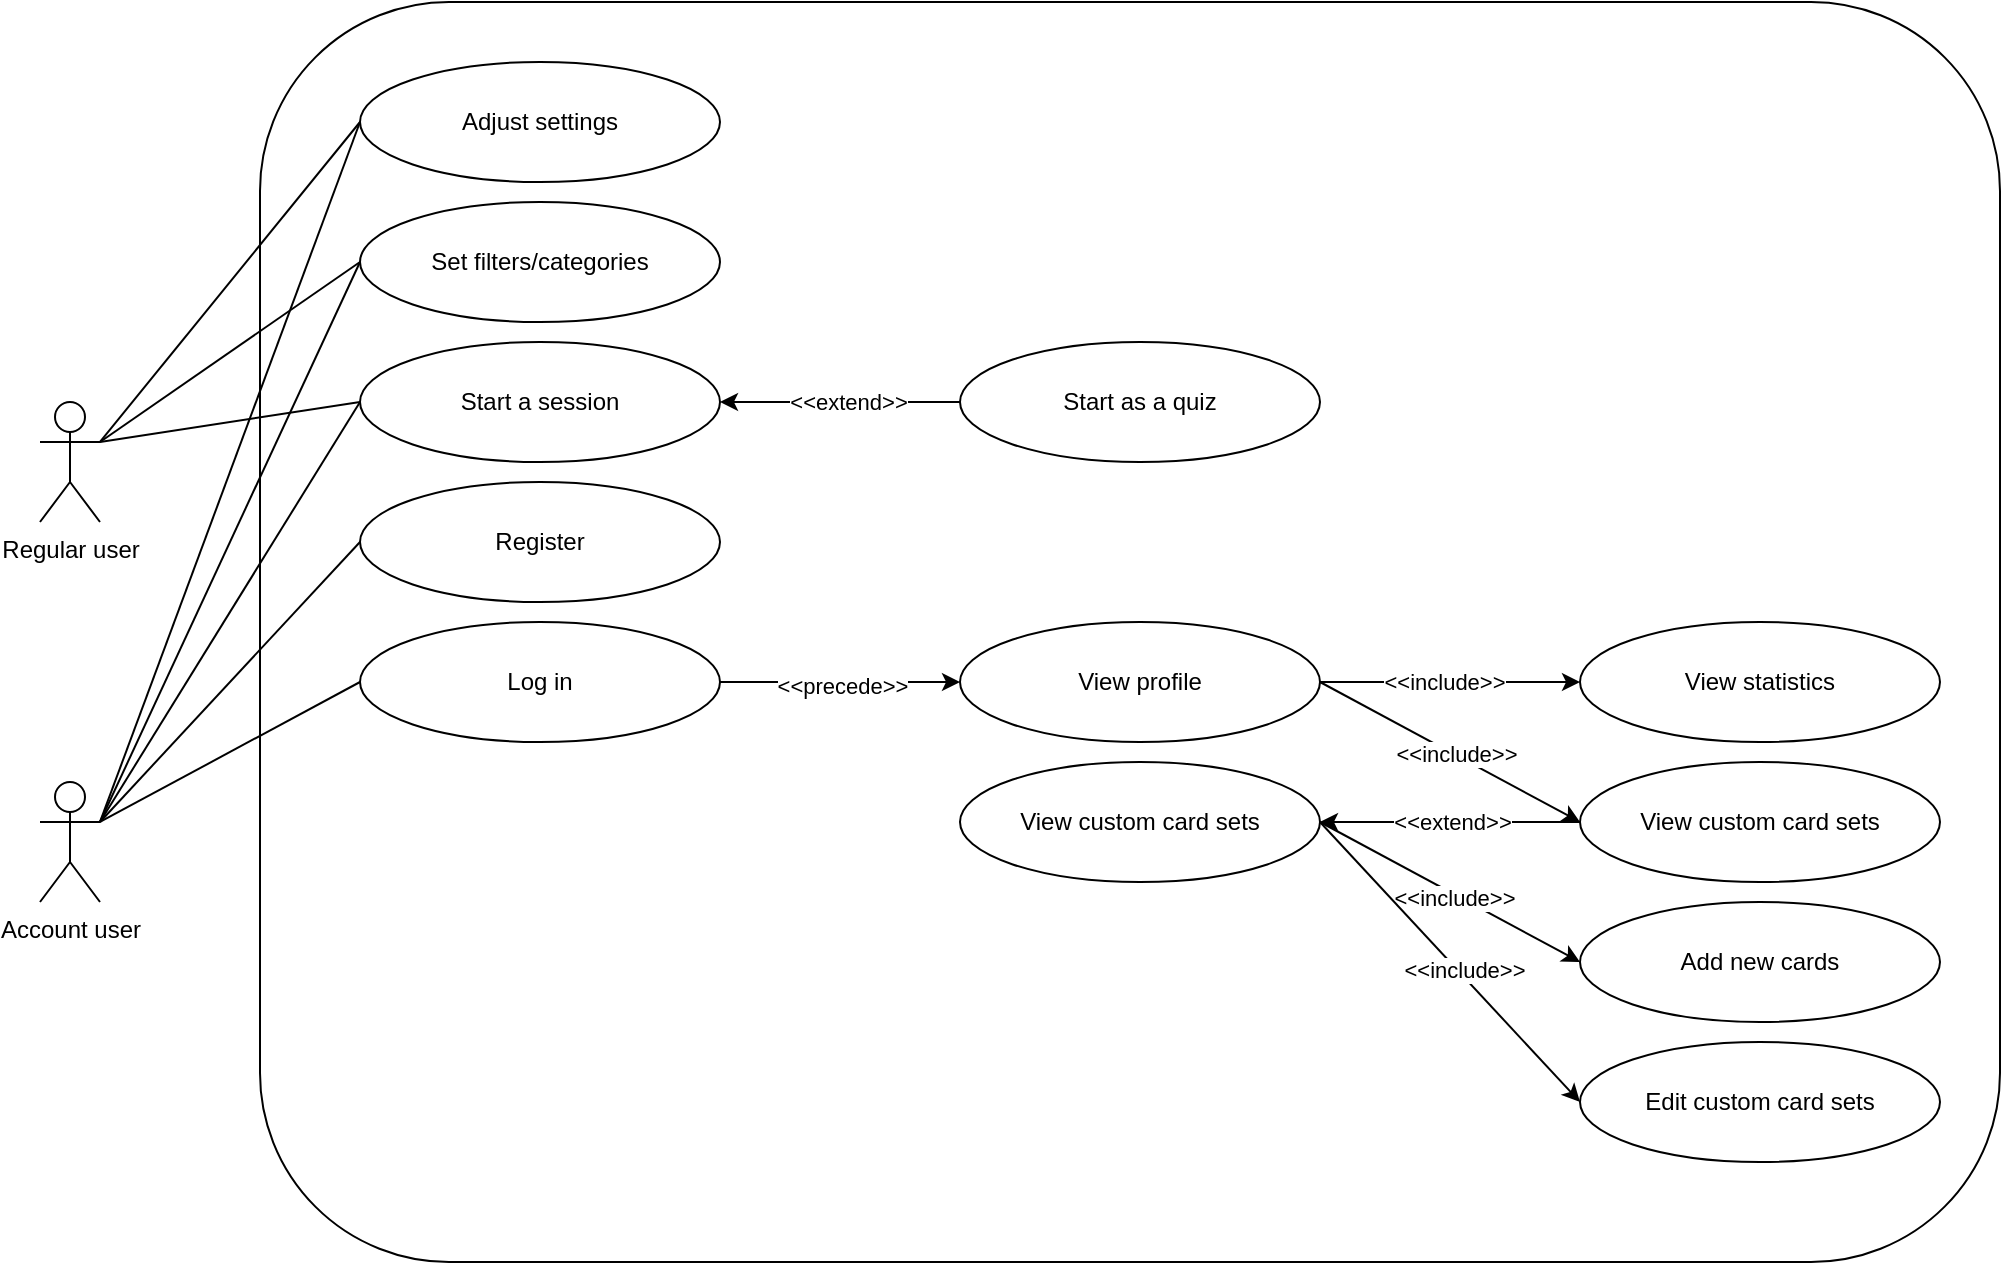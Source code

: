<mxfile version="21.0.2" type="github">
  <diagram name="Page-1" id="3Ho3lMDQayWG8T5b9iDX">
    <mxGraphModel dx="986" dy="1642" grid="1" gridSize="10" guides="1" tooltips="1" connect="1" arrows="1" fold="1" page="1" pageScale="1" pageWidth="850" pageHeight="1100" math="0" shadow="0">
      <root>
        <mxCell id="0" />
        <mxCell id="1" parent="0" />
        <mxCell id="TednKCqArEcdU_LHiB3S-1" value="" style="rounded=1;whiteSpace=wrap;html=1;" parent="1" vertex="1">
          <mxGeometry x="180" y="-30" width="870" height="630" as="geometry" />
        </mxCell>
        <mxCell id="TednKCqArEcdU_LHiB3S-2" value="Regular user" style="shape=umlActor;verticalLabelPosition=bottom;verticalAlign=top;html=1;outlineConnect=0;" parent="1" vertex="1">
          <mxGeometry x="70" y="170" width="30" height="60" as="geometry" />
        </mxCell>
        <mxCell id="TednKCqArEcdU_LHiB3S-3" value="Account user" style="shape=umlActor;verticalLabelPosition=bottom;verticalAlign=top;html=1;outlineConnect=0;" parent="1" vertex="1">
          <mxGeometry x="70" y="360" width="30" height="60" as="geometry" />
        </mxCell>
        <mxCell id="TednKCqArEcdU_LHiB3S-4" value="Start a session" style="ellipse;whiteSpace=wrap;html=1;" parent="1" vertex="1">
          <mxGeometry x="230" y="140" width="180" height="60" as="geometry" />
        </mxCell>
        <mxCell id="TednKCqArEcdU_LHiB3S-5" value="Set filters/categories" style="ellipse;whiteSpace=wrap;html=1;" parent="1" vertex="1">
          <mxGeometry x="230" y="70" width="180" height="60" as="geometry" />
        </mxCell>
        <mxCell id="TednKCqArEcdU_LHiB3S-6" value="Register" style="ellipse;whiteSpace=wrap;html=1;" parent="1" vertex="1">
          <mxGeometry x="230" y="210" width="180" height="60" as="geometry" />
        </mxCell>
        <mxCell id="TednKCqArEcdU_LHiB3S-7" value="View profile" style="ellipse;whiteSpace=wrap;html=1;" parent="1" vertex="1">
          <mxGeometry x="530" y="280" width="180" height="60" as="geometry" />
        </mxCell>
        <mxCell id="TednKCqArEcdU_LHiB3S-8" value="View custom card sets" style="ellipse;whiteSpace=wrap;html=1;" parent="1" vertex="1">
          <mxGeometry x="530" y="350" width="180" height="60" as="geometry" />
        </mxCell>
        <mxCell id="TednKCqArEcdU_LHiB3S-9" value="Add new cards" style="ellipse;whiteSpace=wrap;html=1;" parent="1" vertex="1">
          <mxGeometry x="840" y="420" width="180" height="60" as="geometry" />
        </mxCell>
        <mxCell id="TednKCqArEcdU_LHiB3S-10" value="" style="endArrow=none;html=1;rounded=0;entryX=0;entryY=0.5;entryDx=0;entryDy=0;exitX=1;exitY=0.333;exitDx=0;exitDy=0;exitPerimeter=0;" parent="1" source="TednKCqArEcdU_LHiB3S-2" target="TednKCqArEcdU_LHiB3S-5" edge="1">
          <mxGeometry width="50" height="50" relative="1" as="geometry">
            <mxPoint x="120" y="230" as="sourcePoint" />
            <mxPoint x="170" y="180" as="targetPoint" />
          </mxGeometry>
        </mxCell>
        <mxCell id="TednKCqArEcdU_LHiB3S-11" value="" style="endArrow=none;html=1;rounded=0;entryX=0;entryY=0.5;entryDx=0;entryDy=0;exitX=1;exitY=0.333;exitDx=0;exitDy=0;exitPerimeter=0;" parent="1" source="TednKCqArEcdU_LHiB3S-2" target="TednKCqArEcdU_LHiB3S-4" edge="1">
          <mxGeometry width="50" height="50" relative="1" as="geometry">
            <mxPoint x="100" y="260" as="sourcePoint" />
            <mxPoint x="150" y="210" as="targetPoint" />
          </mxGeometry>
        </mxCell>
        <mxCell id="TednKCqArEcdU_LHiB3S-12" value="" style="endArrow=none;html=1;rounded=0;exitX=1;exitY=0.333;exitDx=0;exitDy=0;exitPerimeter=0;entryX=0;entryY=0.5;entryDx=0;entryDy=0;" parent="1" source="TednKCqArEcdU_LHiB3S-3" target="TednKCqArEcdU_LHiB3S-5" edge="1">
          <mxGeometry width="50" height="50" relative="1" as="geometry">
            <mxPoint x="110" y="380" as="sourcePoint" />
            <mxPoint x="160" y="330" as="targetPoint" />
          </mxGeometry>
        </mxCell>
        <mxCell id="TednKCqArEcdU_LHiB3S-13" value="" style="endArrow=none;html=1;rounded=0;exitX=1;exitY=0.333;exitDx=0;exitDy=0;exitPerimeter=0;entryX=0;entryY=0.5;entryDx=0;entryDy=0;" parent="1" source="TednKCqArEcdU_LHiB3S-3" target="TednKCqArEcdU_LHiB3S-4" edge="1">
          <mxGeometry width="50" height="50" relative="1" as="geometry">
            <mxPoint x="120" y="420" as="sourcePoint" />
            <mxPoint x="170" y="370" as="targetPoint" />
          </mxGeometry>
        </mxCell>
        <mxCell id="TednKCqArEcdU_LHiB3S-14" value="" style="endArrow=none;html=1;rounded=0;exitX=1;exitY=0.333;exitDx=0;exitDy=0;exitPerimeter=0;entryX=0;entryY=0.5;entryDx=0;entryDy=0;" parent="1" source="TednKCqArEcdU_LHiB3S-3" target="TednKCqArEcdU_LHiB3S-6" edge="1">
          <mxGeometry width="50" height="50" relative="1" as="geometry">
            <mxPoint x="130" y="420" as="sourcePoint" />
            <mxPoint x="180" y="370" as="targetPoint" />
          </mxGeometry>
        </mxCell>
        <mxCell id="TednKCqArEcdU_LHiB3S-18" value="View statistics" style="ellipse;whiteSpace=wrap;html=1;" parent="1" vertex="1">
          <mxGeometry x="840" y="280" width="180" height="60" as="geometry" />
        </mxCell>
        <mxCell id="TednKCqArEcdU_LHiB3S-20" value="" style="endArrow=classic;html=1;rounded=0;entryX=0;entryY=0.5;entryDx=0;entryDy=0;exitX=1;exitY=0.5;exitDx=0;exitDy=0;" parent="1" source="TednKCqArEcdU_LHiB3S-7" target="TednKCqArEcdU_LHiB3S-18" edge="1">
          <mxGeometry width="50" height="50" relative="1" as="geometry">
            <mxPoint x="450" y="250" as="sourcePoint" />
            <mxPoint x="450" y="240" as="targetPoint" />
          </mxGeometry>
        </mxCell>
        <mxCell id="TednKCqArEcdU_LHiB3S-21" value="&amp;lt;&amp;lt;include&amp;gt;&amp;gt;" style="edgeLabel;html=1;align=center;verticalAlign=middle;resizable=0;points=[];" parent="TednKCqArEcdU_LHiB3S-20" vertex="1" connectable="0">
          <mxGeometry x="-0.633" y="-1" relative="1" as="geometry">
            <mxPoint x="38" y="-1" as="offset" />
          </mxGeometry>
        </mxCell>
        <mxCell id="TednKCqArEcdU_LHiB3S-22" value="Start as a quiz" style="ellipse;whiteSpace=wrap;html=1;" parent="1" vertex="1">
          <mxGeometry x="530" y="140" width="180" height="60" as="geometry" />
        </mxCell>
        <mxCell id="TednKCqArEcdU_LHiB3S-23" value="" style="endArrow=classic;html=1;rounded=0;entryX=1;entryY=0.5;entryDx=0;entryDy=0;exitX=0;exitY=0.5;exitDx=0;exitDy=0;" parent="1" source="TednKCqArEcdU_LHiB3S-22" target="TednKCqArEcdU_LHiB3S-4" edge="1">
          <mxGeometry width="50" height="50" relative="1" as="geometry">
            <mxPoint x="470" y="170" as="sourcePoint" />
            <mxPoint x="520" y="120" as="targetPoint" />
          </mxGeometry>
        </mxCell>
        <mxCell id="TednKCqArEcdU_LHiB3S-24" value="&amp;lt;&amp;lt;extend&amp;gt;&amp;gt;" style="edgeLabel;html=1;align=center;verticalAlign=middle;resizable=0;points=[];" parent="TednKCqArEcdU_LHiB3S-23" vertex="1" connectable="0">
          <mxGeometry x="0.233" relative="1" as="geometry">
            <mxPoint x="18" as="offset" />
          </mxGeometry>
        </mxCell>
        <mxCell id="TednKCqArEcdU_LHiB3S-25" value="Adjust settings" style="ellipse;whiteSpace=wrap;html=1;" parent="1" vertex="1">
          <mxGeometry x="230" width="180" height="60" as="geometry" />
        </mxCell>
        <mxCell id="TednKCqArEcdU_LHiB3S-26" value="" style="endArrow=none;html=1;rounded=0;entryX=0;entryY=0.5;entryDx=0;entryDy=0;exitX=1;exitY=0.333;exitDx=0;exitDy=0;exitPerimeter=0;" parent="1" source="TednKCqArEcdU_LHiB3S-2" target="TednKCqArEcdU_LHiB3S-25" edge="1">
          <mxGeometry width="50" height="50" relative="1" as="geometry">
            <mxPoint x="90" y="130" as="sourcePoint" />
            <mxPoint x="140" y="80" as="targetPoint" />
          </mxGeometry>
        </mxCell>
        <mxCell id="TednKCqArEcdU_LHiB3S-27" value="" style="endArrow=none;html=1;rounded=0;exitX=1;exitY=0.333;exitDx=0;exitDy=0;exitPerimeter=0;entryX=0;entryY=0.5;entryDx=0;entryDy=0;" parent="1" source="TednKCqArEcdU_LHiB3S-3" target="TednKCqArEcdU_LHiB3S-25" edge="1">
          <mxGeometry width="50" height="50" relative="1" as="geometry">
            <mxPoint x="30" y="340" as="sourcePoint" />
            <mxPoint x="80" y="290" as="targetPoint" />
          </mxGeometry>
        </mxCell>
        <mxCell id="TednKCqArEcdU_LHiB3S-28" value="View custom card sets" style="ellipse;whiteSpace=wrap;html=1;" parent="1" vertex="1">
          <mxGeometry x="840" y="350" width="180" height="60" as="geometry" />
        </mxCell>
        <mxCell id="TednKCqArEcdU_LHiB3S-29" value="" style="endArrow=classic;html=1;rounded=0;exitX=1;exitY=0.5;exitDx=0;exitDy=0;entryX=0;entryY=0.5;entryDx=0;entryDy=0;" parent="1" source="TednKCqArEcdU_LHiB3S-7" target="TednKCqArEcdU_LHiB3S-28" edge="1">
          <mxGeometry width="50" height="50" relative="1" as="geometry">
            <mxPoint x="480" y="470" as="sourcePoint" />
            <mxPoint x="530" y="420" as="targetPoint" />
          </mxGeometry>
        </mxCell>
        <mxCell id="TednKCqArEcdU_LHiB3S-30" value="&amp;lt;&amp;lt;include&amp;gt;&amp;gt;" style="edgeLabel;html=1;align=center;verticalAlign=middle;resizable=0;points=[];" parent="TednKCqArEcdU_LHiB3S-29" vertex="1" connectable="0">
          <mxGeometry x="0.21" y="3" relative="1" as="geometry">
            <mxPoint x="-12" y="-4" as="offset" />
          </mxGeometry>
        </mxCell>
        <mxCell id="TednKCqArEcdU_LHiB3S-31" value="" style="endArrow=classic;html=1;rounded=0;entryX=1;entryY=0.5;entryDx=0;entryDy=0;exitX=0;exitY=0.5;exitDx=0;exitDy=0;" parent="1" source="TednKCqArEcdU_LHiB3S-28" target="TednKCqArEcdU_LHiB3S-8" edge="1">
          <mxGeometry width="50" height="50" relative="1" as="geometry">
            <mxPoint x="500" y="500" as="sourcePoint" />
            <mxPoint x="550" y="450" as="targetPoint" />
          </mxGeometry>
        </mxCell>
        <mxCell id="TednKCqArEcdU_LHiB3S-32" value="&amp;lt;&amp;lt;extend&amp;gt;&amp;gt;" style="edgeLabel;html=1;align=center;verticalAlign=middle;resizable=0;points=[];" parent="TednKCqArEcdU_LHiB3S-31" vertex="1" connectable="0">
          <mxGeometry x="0.233" relative="1" as="geometry">
            <mxPoint x="16" as="offset" />
          </mxGeometry>
        </mxCell>
        <mxCell id="TednKCqArEcdU_LHiB3S-33" value="Edit custom card sets" style="ellipse;whiteSpace=wrap;html=1;" parent="1" vertex="1">
          <mxGeometry x="840" y="490" width="180" height="60" as="geometry" />
        </mxCell>
        <mxCell id="TednKCqArEcdU_LHiB3S-34" value="" style="endArrow=classic;html=1;rounded=0;exitX=1;exitY=0.5;exitDx=0;exitDy=0;entryX=0;entryY=0.5;entryDx=0;entryDy=0;" parent="1" source="TednKCqArEcdU_LHiB3S-8" target="TednKCqArEcdU_LHiB3S-9" edge="1">
          <mxGeometry width="50" height="50" relative="1" as="geometry">
            <mxPoint x="340" y="520" as="sourcePoint" />
            <mxPoint x="390" y="470" as="targetPoint" />
          </mxGeometry>
        </mxCell>
        <mxCell id="TednKCqArEcdU_LHiB3S-35" value="&amp;lt;&amp;lt;include&amp;gt;&amp;gt;" style="edgeLabel;html=1;align=center;verticalAlign=middle;resizable=0;points=[];" parent="TednKCqArEcdU_LHiB3S-34" vertex="1" connectable="0">
          <mxGeometry x="-0.207" y="1" relative="1" as="geometry">
            <mxPoint x="15" y="11" as="offset" />
          </mxGeometry>
        </mxCell>
        <mxCell id="TednKCqArEcdU_LHiB3S-36" value="" style="endArrow=classic;html=1;rounded=0;exitX=1;exitY=0.5;exitDx=0;exitDy=0;entryX=0;entryY=0.5;entryDx=0;entryDy=0;" parent="1" source="TednKCqArEcdU_LHiB3S-8" target="TednKCqArEcdU_LHiB3S-33" edge="1">
          <mxGeometry width="50" height="50" relative="1" as="geometry">
            <mxPoint x="320" y="520" as="sourcePoint" />
            <mxPoint x="370" y="470" as="targetPoint" />
          </mxGeometry>
        </mxCell>
        <mxCell id="TednKCqArEcdU_LHiB3S-39" value="&amp;lt;&amp;lt;include&amp;gt;&amp;gt;" style="edgeLabel;html=1;align=center;verticalAlign=middle;resizable=0;points=[];" parent="TednKCqArEcdU_LHiB3S-36" vertex="1" connectable="0">
          <mxGeometry x="0.322" y="1" relative="1" as="geometry">
            <mxPoint x="-15" y="-18" as="offset" />
          </mxGeometry>
        </mxCell>
        <mxCell id="s-M7QTfQTF4BREOHv6_A-1" value="Log in" style="ellipse;whiteSpace=wrap;html=1;" vertex="1" parent="1">
          <mxGeometry x="230" y="280" width="180" height="60" as="geometry" />
        </mxCell>
        <mxCell id="s-M7QTfQTF4BREOHv6_A-3" value="" style="endArrow=none;html=1;rounded=0;exitX=1;exitY=0.333;exitDx=0;exitDy=0;exitPerimeter=0;entryX=0;entryY=0.5;entryDx=0;entryDy=0;" edge="1" parent="1" source="TednKCqArEcdU_LHiB3S-3" target="s-M7QTfQTF4BREOHv6_A-1">
          <mxGeometry width="50" height="50" relative="1" as="geometry">
            <mxPoint x="60" y="560" as="sourcePoint" />
            <mxPoint x="110" y="510" as="targetPoint" />
          </mxGeometry>
        </mxCell>
        <mxCell id="s-M7QTfQTF4BREOHv6_A-6" value="" style="endArrow=classic;html=1;rounded=0;exitX=1;exitY=0.5;exitDx=0;exitDy=0;entryX=0;entryY=0.5;entryDx=0;entryDy=0;" edge="1" parent="1" source="s-M7QTfQTF4BREOHv6_A-1" target="TednKCqArEcdU_LHiB3S-7">
          <mxGeometry width="50" height="50" relative="1" as="geometry">
            <mxPoint x="370" y="450" as="sourcePoint" />
            <mxPoint x="420" y="400" as="targetPoint" />
          </mxGeometry>
        </mxCell>
        <mxCell id="s-M7QTfQTF4BREOHv6_A-7" value="&amp;lt;&amp;lt;precede&amp;gt;&amp;gt;" style="edgeLabel;html=1;align=center;verticalAlign=middle;resizable=0;points=[];" vertex="1" connectable="0" parent="s-M7QTfQTF4BREOHv6_A-6">
          <mxGeometry x="0.25" y="-2" relative="1" as="geometry">
            <mxPoint x="-14" as="offset" />
          </mxGeometry>
        </mxCell>
      </root>
    </mxGraphModel>
  </diagram>
</mxfile>
